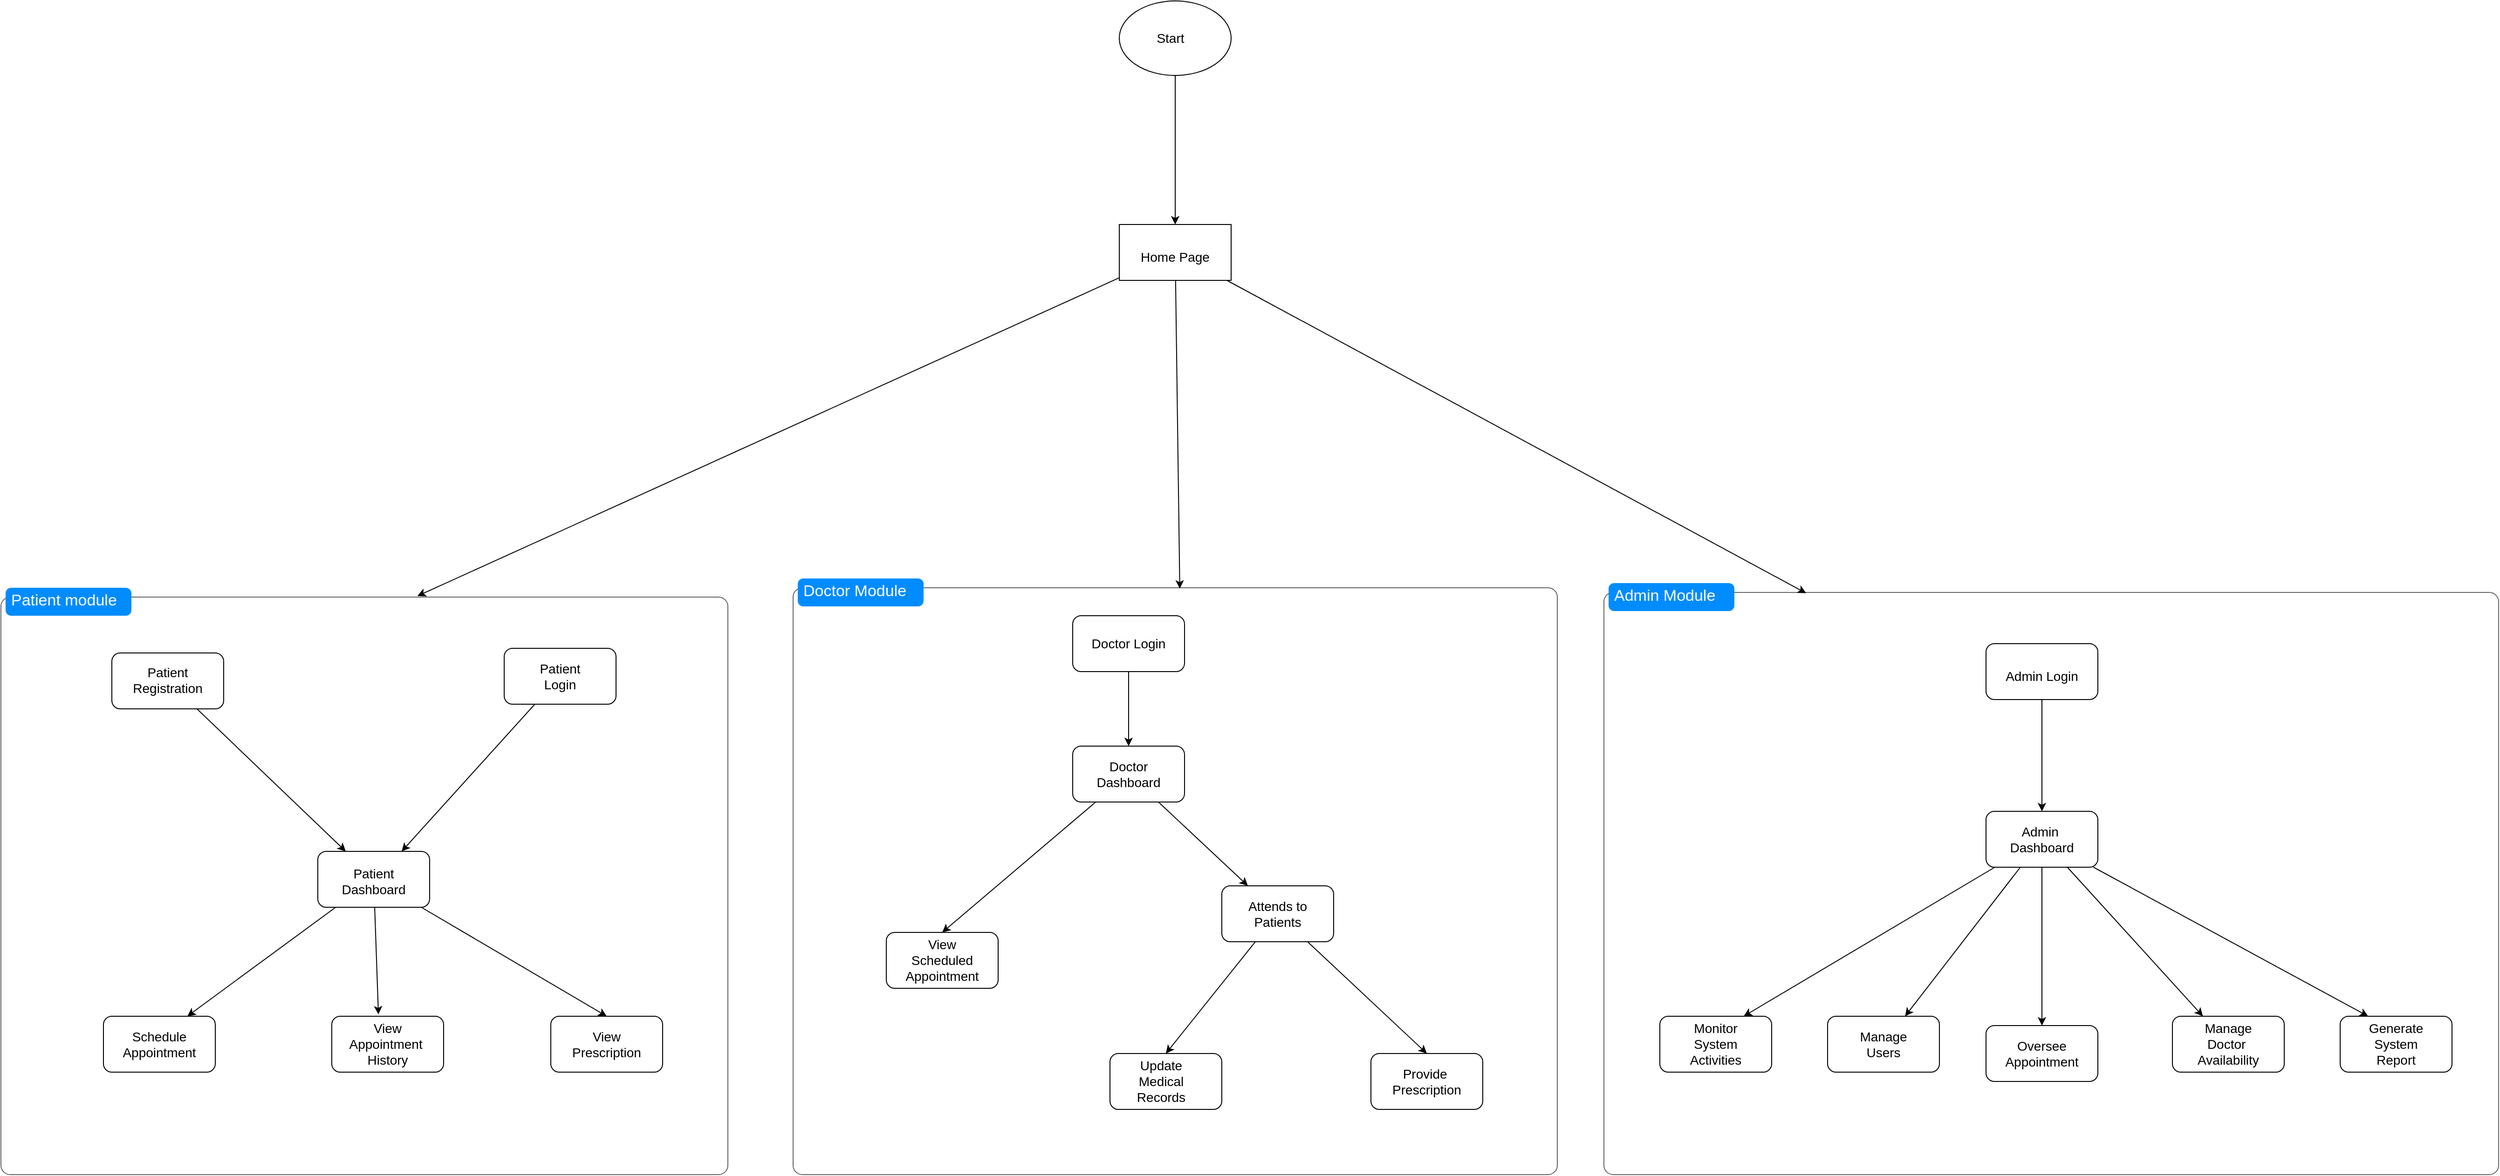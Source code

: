 <mxfile>
    <diagram id="zXxN8yRYJV0ZRFADSoXf" name="Page-1">
        <mxGraphModel dx="1370" dy="1900" grid="1" gridSize="10" guides="1" tooltips="1" connect="1" arrows="1" fold="1" page="1" pageScale="1" pageWidth="850" pageHeight="1100" background="#ffffff" math="0" shadow="0">
            <root>
                <mxCell id="0"/>
                <mxCell id="1" parent="0"/>
                <mxCell id="2" value="" style="shape=mxgraph.mockup.containers.marginRect;rectMarginTop=10;strokeColor=#666666;strokeWidth=1;dashed=0;rounded=1;arcSize=5;recursiveResize=0;html=1;whiteSpace=wrap;fillColor=none;" parent="1" vertex="1">
                    <mxGeometry x="10" y="50" width="780" height="630" as="geometry"/>
                </mxCell>
                <mxCell id="138" value="" style="rounded=1;whiteSpace=wrap;html=1;" parent="2" vertex="1">
                    <mxGeometry x="355" y="460" width="120" height="60" as="geometry"/>
                </mxCell>
                <mxCell id="141" style="edgeStyle=none;html=1;entryX=0.75;entryY=0;entryDx=0;entryDy=0;" parent="2" source="124" target="125" edge="1">
                    <mxGeometry relative="1" as="geometry"/>
                </mxCell>
                <mxCell id="142" style="edgeStyle=none;html=1;entryX=0.5;entryY=0;entryDx=0;entryDy=0;" parent="2" source="124" target="139" edge="1">
                    <mxGeometry relative="1" as="geometry"/>
                </mxCell>
                <mxCell id="124" value="" style="rounded=1;whiteSpace=wrap;html=1;" parent="2" vertex="1">
                    <mxGeometry x="340" y="283" width="120" height="60" as="geometry"/>
                </mxCell>
                <mxCell id="145" style="edgeStyle=none;html=1;entryX=0.75;entryY=0;entryDx=0;entryDy=0;" parent="2" source="123" target="124" edge="1">
                    <mxGeometry relative="1" as="geometry"/>
                </mxCell>
                <mxCell id="123" value="" style="rounded=1;whiteSpace=wrap;html=1;" parent="2" vertex="1">
                    <mxGeometry x="540" y="65" width="120" height="60" as="geometry"/>
                </mxCell>
                <mxCell id="144" style="edgeStyle=none;html=1;entryX=0.25;entryY=0;entryDx=0;entryDy=0;" parent="2" source="122" target="124" edge="1">
                    <mxGeometry relative="1" as="geometry"/>
                </mxCell>
                <mxCell id="122" value="" style="rounded=1;whiteSpace=wrap;html=1;" parent="2" vertex="1">
                    <mxGeometry x="119" y="70" width="120" height="60" as="geometry"/>
                </mxCell>
                <mxCell id="3" value="Patient module" style="shape=rect;strokeColor=none;fillColor=#008cff;strokeWidth=1;dashed=0;rounded=1;arcSize=20;fontColor=#ffffff;fontSize=17;spacing=2;spacingTop=-2;align=left;autosize=1;spacingLeft=4;resizeWidth=0;resizeHeight=0;perimeter=none;html=1;whiteSpace=wrap;" parent="2" vertex="1">
                    <mxGeometry x="5" width="135" height="30" as="geometry"/>
                </mxCell>
                <mxCell id="16" value="&lt;font style=&quot;font-size: 14px;&quot;&gt;Patient Registration&lt;/font&gt;" style="text;html=1;align=center;verticalAlign=middle;whiteSpace=wrap;rounded=0;" parent="2" vertex="1">
                    <mxGeometry x="149" y="84" width="60" height="30" as="geometry"/>
                </mxCell>
                <mxCell id="17" value="&lt;font style=&quot;font-size: 14px;&quot;&gt;Patient Login&lt;/font&gt;" style="text;html=1;align=center;verticalAlign=middle;whiteSpace=wrap;rounded=0;" parent="2" vertex="1">
                    <mxGeometry x="570" y="80" width="60" height="30" as="geometry"/>
                </mxCell>
                <mxCell id="18" value="&lt;font style=&quot;font-size: 14px;&quot;&gt;Patient Dashboard&lt;/font&gt;" style="text;html=1;align=center;verticalAlign=middle;whiteSpace=wrap;rounded=0;" parent="2" vertex="1">
                    <mxGeometry x="370" y="300" width="60" height="30" as="geometry"/>
                </mxCell>
                <mxCell id="37" value="&lt;font style=&quot;font-size: 14px;&quot;&gt;View&lt;/font&gt;&lt;div&gt;&lt;font style=&quot;font-size: 14px;&quot;&gt;Appointment&amp;nbsp;&lt;/font&gt;&lt;/div&gt;&lt;div&gt;&lt;font style=&quot;font-size: 14px;&quot;&gt;History&lt;/font&gt;&lt;/div&gt;" style="text;html=1;align=center;verticalAlign=middle;whiteSpace=wrap;rounded=0;" parent="2" vertex="1">
                    <mxGeometry x="385" y="475" width="60" height="30" as="geometry"/>
                </mxCell>
                <mxCell id="125" value="" style="rounded=1;whiteSpace=wrap;html=1;" parent="2" vertex="1">
                    <mxGeometry x="110" y="460" width="120" height="60" as="geometry"/>
                </mxCell>
                <mxCell id="139" value="" style="rounded=1;whiteSpace=wrap;html=1;" parent="2" vertex="1">
                    <mxGeometry x="590" y="460" width="120" height="60" as="geometry"/>
                </mxCell>
                <mxCell id="19" value="&lt;font style=&quot;font-size: 14px;&quot;&gt;Schedule&lt;/font&gt;&lt;div&gt;&lt;font style=&quot;font-size: 14px;&quot;&gt;Appointment&lt;/font&gt;&lt;/div&gt;" style="text;html=1;align=center;verticalAlign=middle;whiteSpace=wrap;rounded=0;" parent="2" vertex="1">
                    <mxGeometry x="140" y="475" width="60" height="30" as="geometry"/>
                </mxCell>
                <mxCell id="38" value="&lt;font style=&quot;font-size: 14px;&quot;&gt;View&lt;/font&gt;&lt;div&gt;&lt;span style=&quot;font-size: 14px;&quot;&gt;Prescription&lt;/span&gt;&lt;/div&gt;" style="text;html=1;align=center;verticalAlign=middle;whiteSpace=wrap;rounded=0;" parent="2" vertex="1">
                    <mxGeometry x="620" y="475" width="60" height="30" as="geometry"/>
                </mxCell>
                <mxCell id="140" style="edgeStyle=none;html=1;entryX=0.417;entryY=-0.033;entryDx=0;entryDy=0;entryPerimeter=0;" parent="2" source="124" target="138" edge="1">
                    <mxGeometry relative="1" as="geometry"/>
                </mxCell>
                <mxCell id="58" value="" style="shape=mxgraph.mockup.containers.marginRect;rectMarginTop=10;strokeColor=#666666;strokeWidth=1;dashed=0;rounded=1;arcSize=5;recursiveResize=0;html=1;whiteSpace=wrap;fillColor=none;" parent="1" vertex="1">
                    <mxGeometry x="860" y="40" width="820" height="640" as="geometry"/>
                </mxCell>
                <mxCell id="59" value="Doctor Module" style="shape=rect;strokeColor=none;fillColor=#008cff;strokeWidth=1;dashed=0;rounded=1;arcSize=20;fontColor=#ffffff;fontSize=17;spacing=2;spacingTop=-2;align=left;autosize=1;spacingLeft=4;resizeWidth=0;resizeHeight=0;perimeter=none;html=1;whiteSpace=wrap;" parent="58" vertex="1">
                    <mxGeometry x="5" width="135" height="30" as="geometry"/>
                </mxCell>
                <mxCell id="66" style="edgeStyle=none;html=1;" parent="58" source="60" target="61" edge="1">
                    <mxGeometry relative="1" as="geometry"/>
                </mxCell>
                <mxCell id="60" value="" style="rounded=1;whiteSpace=wrap;html=1;" parent="58" vertex="1">
                    <mxGeometry x="300" y="40" width="120" height="60" as="geometry"/>
                </mxCell>
                <mxCell id="67" style="edgeStyle=none;html=1;entryX=0.5;entryY=0;entryDx=0;entryDy=0;" parent="58" source="61" target="62" edge="1">
                    <mxGeometry relative="1" as="geometry"/>
                </mxCell>
                <mxCell id="68" style="edgeStyle=none;html=1;" parent="58" source="61" target="63" edge="1">
                    <mxGeometry relative="1" as="geometry"/>
                </mxCell>
                <mxCell id="61" value="" style="rounded=1;whiteSpace=wrap;html=1;" parent="58" vertex="1">
                    <mxGeometry x="300" y="180" width="120" height="60" as="geometry"/>
                </mxCell>
                <mxCell id="62" value="" style="rounded=1;whiteSpace=wrap;html=1;" parent="58" vertex="1">
                    <mxGeometry x="100" y="380" width="120" height="60" as="geometry"/>
                </mxCell>
                <mxCell id="69" style="edgeStyle=none;html=1;entryX=0.5;entryY=0;entryDx=0;entryDy=0;" parent="58" source="63" target="64" edge="1">
                    <mxGeometry relative="1" as="geometry"/>
                </mxCell>
                <mxCell id="70" style="edgeStyle=none;html=1;entryX=0.5;entryY=0;entryDx=0;entryDy=0;" parent="58" source="63" target="65" edge="1">
                    <mxGeometry relative="1" as="geometry"/>
                </mxCell>
                <mxCell id="63" value="" style="rounded=1;whiteSpace=wrap;html=1;" parent="58" vertex="1">
                    <mxGeometry x="460" y="330" width="120" height="60" as="geometry"/>
                </mxCell>
                <mxCell id="64" value="" style="rounded=1;whiteSpace=wrap;html=1;" parent="58" vertex="1">
                    <mxGeometry x="340" y="510" width="120" height="60" as="geometry"/>
                </mxCell>
                <mxCell id="65" value="" style="rounded=1;whiteSpace=wrap;html=1;" parent="58" vertex="1">
                    <mxGeometry x="620" y="510" width="120" height="60" as="geometry"/>
                </mxCell>
                <mxCell id="115" value="&lt;font style=&quot;font-size: 14px;&quot;&gt;Doctor Login&lt;/font&gt;" style="text;html=1;align=center;verticalAlign=middle;whiteSpace=wrap;rounded=0;" parent="58" vertex="1">
                    <mxGeometry x="315" y="55" width="90" height="30" as="geometry"/>
                </mxCell>
                <mxCell id="116" value="&lt;font style=&quot;font-size: 14px;&quot;&gt;Doctor Dashboard&lt;/font&gt;" style="text;html=1;align=center;verticalAlign=middle;whiteSpace=wrap;rounded=0;" parent="58" vertex="1">
                    <mxGeometry x="315" y="195" width="90" height="30" as="geometry"/>
                </mxCell>
                <mxCell id="117" value="&lt;font style=&quot;font-size: 14px;&quot;&gt;Attends to Patients&lt;/font&gt;" style="text;html=1;align=center;verticalAlign=middle;whiteSpace=wrap;rounded=0;" parent="58" vertex="1">
                    <mxGeometry x="475" y="345" width="90" height="30" as="geometry"/>
                </mxCell>
                <mxCell id="118" value="&lt;font style=&quot;font-size: 14px;&quot;&gt;View Scheduled Appointment&lt;/font&gt;" style="text;html=1;align=center;verticalAlign=middle;whiteSpace=wrap;rounded=0;" parent="58" vertex="1">
                    <mxGeometry x="115" y="395" width="90" height="30" as="geometry"/>
                </mxCell>
                <mxCell id="119" value="&lt;font style=&quot;font-size: 14px;&quot;&gt;Update Medical Records&lt;/font&gt;" style="text;html=1;align=center;verticalAlign=middle;whiteSpace=wrap;rounded=0;" parent="58" vertex="1">
                    <mxGeometry x="350" y="525" width="90" height="30" as="geometry"/>
                </mxCell>
                <mxCell id="120" value="&lt;span style=&quot;font-size: 14px;&quot;&gt;Provide&amp;nbsp;&lt;/span&gt;&lt;div&gt;&lt;span style=&quot;font-size: 14px;&quot;&gt;Prescription&lt;/span&gt;&lt;/div&gt;" style="text;html=1;align=center;verticalAlign=middle;whiteSpace=wrap;rounded=0;" parent="58" vertex="1">
                    <mxGeometry x="635" y="525" width="90" height="30" as="geometry"/>
                </mxCell>
                <mxCell id="71" value="" style="shape=mxgraph.mockup.containers.marginRect;rectMarginTop=10;strokeColor=#666666;strokeWidth=1;dashed=0;rounded=1;arcSize=5;recursiveResize=0;html=1;whiteSpace=wrap;fillColor=none;" parent="1" vertex="1">
                    <mxGeometry x="1730" y="45" width="960" height="635" as="geometry"/>
                </mxCell>
                <mxCell id="72" value="Admin Module" style="shape=rect;strokeColor=none;fillColor=#008cff;strokeWidth=1;dashed=0;rounded=1;arcSize=20;fontColor=#ffffff;fontSize=17;spacing=2;spacingTop=-2;align=left;autosize=1;spacingLeft=4;resizeWidth=0;resizeHeight=0;perimeter=none;html=1;whiteSpace=wrap;" parent="71" vertex="1">
                    <mxGeometry x="5" width="135" height="30" as="geometry"/>
                </mxCell>
                <mxCell id="82" style="edgeStyle=none;html=1;" parent="71" source="73" target="74" edge="1">
                    <mxGeometry relative="1" as="geometry"/>
                </mxCell>
                <mxCell id="73" value="" style="rounded=1;whiteSpace=wrap;html=1;" parent="71" vertex="1">
                    <mxGeometry x="410" y="65" width="120" height="60" as="geometry"/>
                </mxCell>
                <mxCell id="83" style="edgeStyle=none;html=1;" parent="71" source="74" target="79" edge="1">
                    <mxGeometry relative="1" as="geometry"/>
                </mxCell>
                <mxCell id="86" style="edgeStyle=none;html=1;" parent="71" source="74" target="81" edge="1">
                    <mxGeometry relative="1" as="geometry"/>
                </mxCell>
                <mxCell id="113" style="edgeStyle=none;html=1;entryX=0.25;entryY=0;entryDx=0;entryDy=0;" parent="71" source="74" target="112" edge="1">
                    <mxGeometry relative="1" as="geometry"/>
                </mxCell>
                <mxCell id="121" style="edgeStyle=none;html=1;entryX=0.75;entryY=0;entryDx=0;entryDy=0;" parent="71" source="74" target="75" edge="1">
                    <mxGeometry relative="1" as="geometry"/>
                </mxCell>
                <mxCell id="74" value="" style="rounded=1;whiteSpace=wrap;html=1;" parent="71" vertex="1">
                    <mxGeometry x="410" y="245" width="120" height="60" as="geometry"/>
                </mxCell>
                <mxCell id="75" value="" style="rounded=1;whiteSpace=wrap;html=1;" parent="71" vertex="1">
                    <mxGeometry x="60" y="465" width="120" height="60" as="geometry"/>
                </mxCell>
                <mxCell id="78" value="" style="rounded=1;whiteSpace=wrap;html=1;" parent="71" vertex="1">
                    <mxGeometry x="240" y="465" width="120" height="60" as="geometry"/>
                </mxCell>
                <mxCell id="79" value="" style="rounded=1;whiteSpace=wrap;html=1;" parent="71" vertex="1">
                    <mxGeometry x="410" y="475" width="120" height="60" as="geometry"/>
                </mxCell>
                <mxCell id="81" value="" style="rounded=1;whiteSpace=wrap;html=1;" parent="71" vertex="1">
                    <mxGeometry x="610" y="465" width="120" height="60" as="geometry"/>
                </mxCell>
                <mxCell id="85" style="edgeStyle=none;html=1;" parent="71" source="74" target="78" edge="1">
                    <mxGeometry relative="1" as="geometry"/>
                </mxCell>
                <mxCell id="87" value="&lt;font style=&quot;font-size: 14px;&quot;&gt;Admin Login&lt;/font&gt;" style="text;html=1;align=center;verticalAlign=middle;whiteSpace=wrap;rounded=0;" parent="71" vertex="1">
                    <mxGeometry x="430" y="85" width="80" height="30" as="geometry"/>
                </mxCell>
                <mxCell id="88" value="&lt;font style=&quot;font-size: 14px;&quot;&gt;Admin&amp;nbsp;&lt;/font&gt;&lt;div&gt;&lt;font style=&quot;font-size: 14px;&quot;&gt;Dashboard&lt;/font&gt;&lt;/div&gt;" style="text;html=1;align=center;verticalAlign=middle;whiteSpace=wrap;rounded=0;" parent="71" vertex="1">
                    <mxGeometry x="430" y="260" width="80" height="30" as="geometry"/>
                </mxCell>
                <mxCell id="89" value="&lt;span style=&quot;font-size: 14px;&quot;&gt;Manage&lt;/span&gt;&lt;div&gt;&lt;span style=&quot;font-size: 14px;&quot;&gt;Users&lt;/span&gt;&lt;/div&gt;" style="text;html=1;align=center;verticalAlign=middle;whiteSpace=wrap;rounded=0;" parent="71" vertex="1">
                    <mxGeometry x="260" y="480" width="80" height="30" as="geometry"/>
                </mxCell>
                <mxCell id="90" value="&lt;span style=&quot;font-size: 14px;&quot;&gt;Monitor System&lt;/span&gt;&lt;div&gt;&lt;span style=&quot;font-size: 14px;&quot;&gt;Activities&lt;/span&gt;&lt;/div&gt;" style="text;html=1;align=center;verticalAlign=middle;whiteSpace=wrap;rounded=0;" parent="71" vertex="1">
                    <mxGeometry x="80" y="480" width="80" height="30" as="geometry"/>
                </mxCell>
                <mxCell id="91" value="&lt;span style=&quot;font-size: 14px;&quot;&gt;Oversee&lt;/span&gt;&lt;div&gt;&lt;span style=&quot;font-size: 14px;&quot;&gt;Appointment&lt;/span&gt;&lt;/div&gt;" style="text;html=1;align=center;verticalAlign=middle;whiteSpace=wrap;rounded=0;" parent="71" vertex="1">
                    <mxGeometry x="430" y="490" width="80" height="30" as="geometry"/>
                </mxCell>
                <mxCell id="92" value="&lt;span style=&quot;font-size: 14px;&quot;&gt;Manage Doctor&amp;nbsp;&lt;/span&gt;&lt;div&gt;&lt;span style=&quot;font-size: 14px;&quot;&gt;Availability&lt;/span&gt;&lt;/div&gt;" style="text;html=1;align=center;verticalAlign=middle;whiteSpace=wrap;rounded=0;" parent="71" vertex="1">
                    <mxGeometry x="630" y="480" width="80" height="30" as="geometry"/>
                </mxCell>
                <mxCell id="112" value="" style="rounded=1;whiteSpace=wrap;html=1;" parent="71" vertex="1">
                    <mxGeometry x="790" y="465" width="120" height="60" as="geometry"/>
                </mxCell>
                <mxCell id="114" value="&lt;span style=&quot;font-size: 14px;&quot;&gt;Generate System&lt;/span&gt;&lt;div&gt;&lt;span style=&quot;font-size: 14px;&quot;&gt;Report&lt;/span&gt;&lt;/div&gt;" style="text;html=1;align=center;verticalAlign=middle;whiteSpace=wrap;rounded=0;" parent="71" vertex="1">
                    <mxGeometry x="810" y="480" width="80" height="30" as="geometry"/>
                </mxCell>
                <mxCell id="150" value="" style="edgeStyle=none;html=1;" parent="1" source="146" target="149" edge="1">
                    <mxGeometry relative="1" as="geometry"/>
                </mxCell>
                <mxCell id="146" value="" style="ellipse;whiteSpace=wrap;html=1;" parent="1" vertex="1">
                    <mxGeometry x="1210" y="-580" width="120" height="80" as="geometry"/>
                </mxCell>
                <mxCell id="149" value="" style="whiteSpace=wrap;html=1;" parent="1" vertex="1">
                    <mxGeometry x="1210" y="-340" width="120" height="60" as="geometry"/>
                </mxCell>
                <mxCell id="151" style="edgeStyle=none;html=1;entryX=0.506;entryY=0.017;entryDx=0;entryDy=0;entryPerimeter=0;" parent="1" source="149" target="58" edge="1">
                    <mxGeometry relative="1" as="geometry"/>
                </mxCell>
                <mxCell id="152" style="edgeStyle=none;html=1;entryX=0.226;entryY=0.017;entryDx=0;entryDy=0;entryPerimeter=0;" parent="1" source="149" target="71" edge="1">
                    <mxGeometry relative="1" as="geometry"/>
                </mxCell>
                <mxCell id="153" style="edgeStyle=none;html=1;entryX=0.573;entryY=0.014;entryDx=0;entryDy=0;entryPerimeter=0;" parent="1" source="149" target="2" edge="1">
                    <mxGeometry relative="1" as="geometry"/>
                </mxCell>
                <mxCell id="154" value="&lt;span style=&quot;font-size: 14px;&quot;&gt;Home Page&lt;/span&gt;" style="text;html=1;align=center;verticalAlign=middle;whiteSpace=wrap;rounded=0;" parent="1" vertex="1">
                    <mxGeometry x="1225" y="-320" width="90" height="30" as="geometry"/>
                </mxCell>
                <mxCell id="155" value="&lt;span style=&quot;font-size: 14px;&quot;&gt;Start&lt;/span&gt;" style="text;html=1;align=center;verticalAlign=middle;whiteSpace=wrap;rounded=0;" parent="1" vertex="1">
                    <mxGeometry x="1220" y="-555" width="90" height="30" as="geometry"/>
                </mxCell>
            </root>
        </mxGraphModel>
    </diagram>
</mxfile>